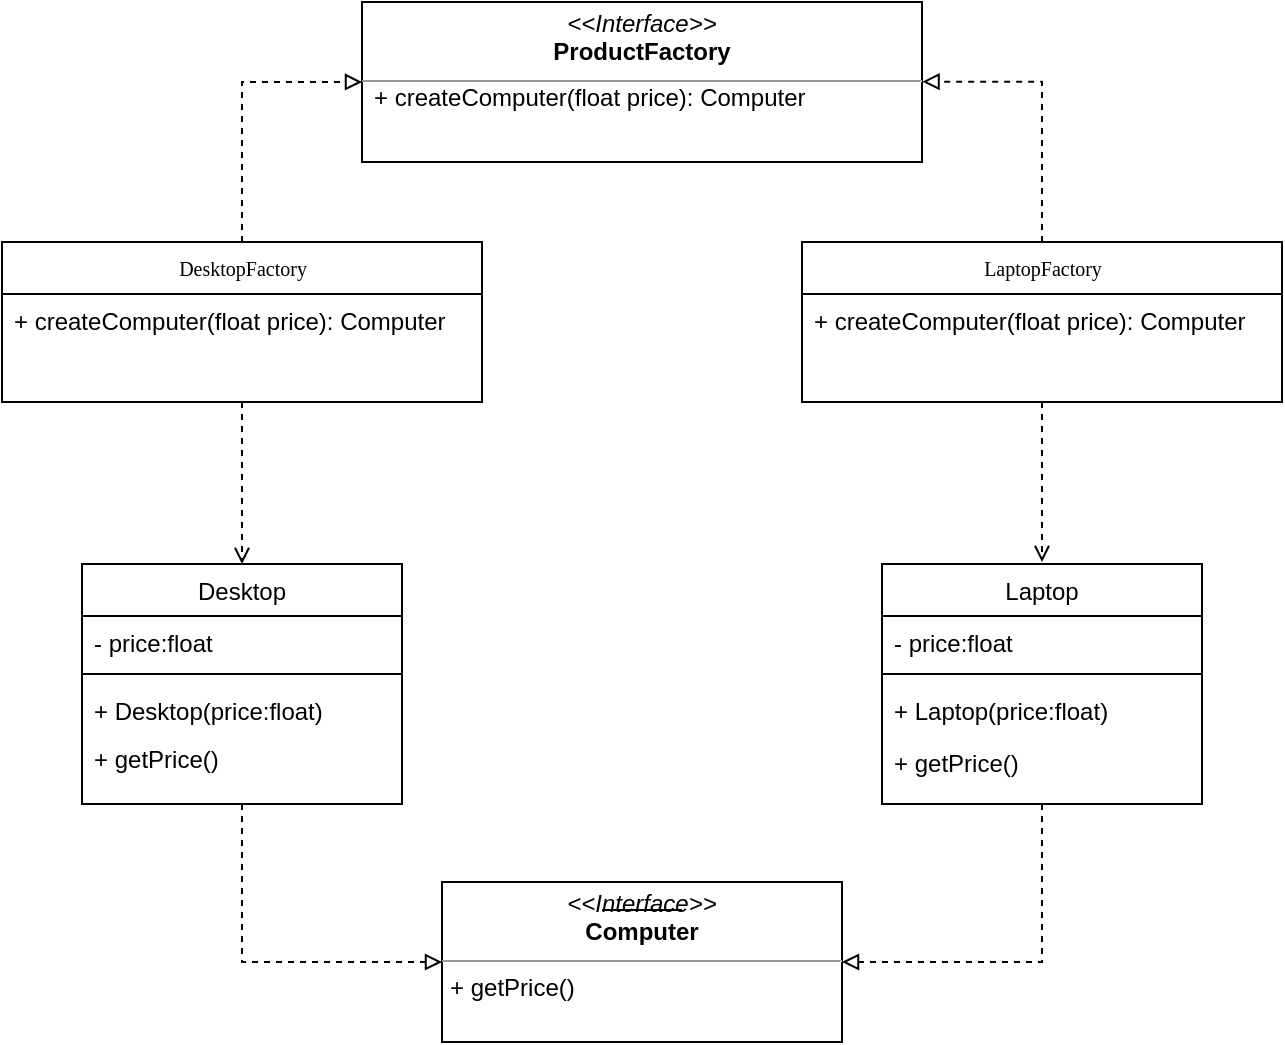 <mxfile version="15.2.9" type="device"><diagram name="Page-1" id="c4acf3e9-155e-7222-9cf6-157b1a14988f"><mxGraphModel dx="2062" dy="1140" grid="1" gridSize="10" guides="1" tooltips="1" connect="1" arrows="1" fold="1" page="1" pageScale="1" pageWidth="850" pageHeight="1100" background="none" math="0" shadow="0"><root><mxCell id="0"/><mxCell id="1" parent="0"/><mxCell id="4iIHXI0B6uGTD-0452FK-46" style="edgeStyle=orthogonalEdgeStyle;rounded=0;orthogonalLoop=1;jettySize=auto;html=1;endArrow=open;endFill=0;dashed=1;" parent="1" source="17acba5748e5396b-20" target="4iIHXI0B6uGTD-0452FK-38" edge="1"><mxGeometry relative="1" as="geometry"/></mxCell><mxCell id="4iIHXI0B6uGTD-0452FK-47" style="edgeStyle=orthogonalEdgeStyle;rounded=0;orthogonalLoop=1;jettySize=auto;html=1;entryX=0;entryY=0.269;entryDx=0;entryDy=0;entryPerimeter=0;dashed=1;endArrow=block;endFill=0;" parent="1" source="17acba5748e5396b-20" target="4iIHXI0B6uGTD-0452FK-6" edge="1"><mxGeometry relative="1" as="geometry"/></mxCell><mxCell id="17acba5748e5396b-20" value="DesktopFactory" style="swimlane;html=1;fontStyle=0;childLayout=stackLayout;horizontal=1;startSize=26;fillColor=none;horizontalStack=0;resizeParent=1;resizeLast=0;collapsible=1;marginBottom=0;swimlaneFillColor=#ffffff;rounded=0;shadow=0;comic=0;labelBackgroundColor=none;strokeWidth=1;fontFamily=Verdana;fontSize=10;align=center;" parent="1" vertex="1"><mxGeometry x="100" y="240" width="240" height="80" as="geometry"/></mxCell><mxCell id="17acba5748e5396b-21" value="+ createComputer(float price): Computer" style="text;html=1;strokeColor=none;fillColor=none;align=left;verticalAlign=top;spacingLeft=4;spacingRight=4;whiteSpace=wrap;overflow=hidden;rotatable=0;points=[[0,0.5],[1,0.5]];portConstraint=eastwest;" parent="17acba5748e5396b-20" vertex="1"><mxGeometry y="26" width="240" height="26" as="geometry"/></mxCell><mxCell id="4iIHXI0B6uGTD-0452FK-27" value="" style="edgeStyle=orthogonalEdgeStyle;rounded=0;orthogonalLoop=1;jettySize=auto;html=1;dashed=1;endArrow=open;endFill=0;" parent="1" source="17acba5748e5396b-30" edge="1"><mxGeometry relative="1" as="geometry"><mxPoint x="620" y="400" as="targetPoint"/></mxGeometry></mxCell><mxCell id="4iIHXI0B6uGTD-0452FK-48" style="edgeStyle=orthogonalEdgeStyle;rounded=0;orthogonalLoop=1;jettySize=auto;html=1;entryX=1.001;entryY=0.263;entryDx=0;entryDy=0;entryPerimeter=0;dashed=1;endArrow=block;endFill=0;" parent="1" source="17acba5748e5396b-30" target="4iIHXI0B6uGTD-0452FK-6" edge="1"><mxGeometry relative="1" as="geometry"/></mxCell><mxCell id="17acba5748e5396b-30" value="LaptopFactory" style="swimlane;html=1;fontStyle=0;childLayout=stackLayout;horizontal=1;startSize=26;fillColor=none;horizontalStack=0;resizeParent=1;resizeLast=0;collapsible=1;marginBottom=0;swimlaneFillColor=#ffffff;rounded=0;shadow=0;comic=0;labelBackgroundColor=none;strokeWidth=1;fontFamily=Verdana;fontSize=10;align=center;" parent="1" vertex="1"><mxGeometry x="500" y="240" width="240" height="80" as="geometry"/></mxCell><mxCell id="17acba5748e5396b-31" value="+ createComputer(float price): Computer" style="text;html=1;strokeColor=none;fillColor=none;align=left;verticalAlign=top;spacingLeft=4;spacingRight=4;whiteSpace=wrap;overflow=hidden;rotatable=0;points=[[0,0.5],[1,0.5]];portConstraint=eastwest;" parent="17acba5748e5396b-30" vertex="1"><mxGeometry y="26" width="240" height="26" as="geometry"/></mxCell><mxCell id="4iIHXI0B6uGTD-0452FK-7" value="" style="group" parent="1" vertex="1" connectable="0"><mxGeometry x="320" y="120" width="240" height="80" as="geometry"/></mxCell><mxCell id="5d2195bd80daf111-18" value="&lt;p style=&quot;margin: 0px ; margin-top: 4px ; text-align: center&quot;&gt;&lt;i&gt;&amp;lt;&amp;lt;Interface&amp;gt;&amp;gt;&lt;/i&gt;&lt;br&gt;&lt;b&gt;ProductFactory&lt;/b&gt;&lt;/p&gt;&lt;hr size=&quot;1&quot;&gt;&lt;p style=&quot;margin: 0px ; margin-left: 4px&quot;&gt;&lt;span style=&quot;white-space: pre&quot;&gt;&lt;/span&gt;&lt;span style=&quot;white-space: pre&quot;&gt;&lt;/span&gt;&lt;br&gt;&lt;/p&gt;" style="verticalAlign=top;align=left;overflow=fill;fontSize=12;fontFamily=Helvetica;html=1;rounded=0;shadow=0;comic=0;labelBackgroundColor=none;strokeWidth=1" parent="4iIHXI0B6uGTD-0452FK-7" vertex="1"><mxGeometry x="-40" width="280" height="80" as="geometry"/></mxCell><mxCell id="4iIHXI0B6uGTD-0452FK-6" value="+ createComputer(float price): Computer" style="text;html=1;strokeColor=none;fillColor=none;align=left;verticalAlign=top;spacingLeft=4;spacingRight=4;whiteSpace=wrap;overflow=hidden;rotatable=0;points=[[0,0.5],[1,0.5]];portConstraint=eastwest;" parent="4iIHXI0B6uGTD-0452FK-7" vertex="1"><mxGeometry x="-40" y="33.78" width="280" height="23.11" as="geometry"/></mxCell><mxCell id="4iIHXI0B6uGTD-0452FK-30" value="" style="group" parent="1" vertex="1" connectable="0"><mxGeometry x="320" y="560" width="200" height="80" as="geometry"/></mxCell><mxCell id="4iIHXI0B6uGTD-0452FK-31" value="&lt;p style=&quot;margin: 0px ; margin-top: 4px ; text-align: center&quot;&gt;&lt;i&gt;&amp;lt;&amp;lt;Interface&amp;gt;&amp;gt;&lt;/i&gt;&lt;br&gt;&lt;b&gt;Computer&lt;/b&gt;&lt;/p&gt;&lt;hr size=&quot;1&quot;&gt;&lt;p style=&quot;margin: 0px ; margin-left: 4px&quot;&gt;&lt;span style=&quot;white-space: pre&quot;&gt;&lt;/span&gt;&lt;span style=&quot;white-space: pre&quot;&gt;&lt;/span&gt;+ getPrice()&lt;br&gt;&lt;/p&gt;" style="verticalAlign=top;align=left;overflow=fill;fontSize=12;fontFamily=Helvetica;html=1;rounded=0;shadow=0;comic=0;labelBackgroundColor=none;strokeWidth=1" parent="4iIHXI0B6uGTD-0452FK-30" vertex="1"><mxGeometry width="200" height="80" as="geometry"/></mxCell><mxCell id="4iIHXI0B6uGTD-0452FK-49" style="edgeStyle=orthogonalEdgeStyle;rounded=0;orthogonalLoop=1;jettySize=auto;html=1;entryX=0;entryY=0.5;entryDx=0;entryDy=0;dashed=1;endArrow=block;endFill=0;" parent="1" source="4iIHXI0B6uGTD-0452FK-38" target="4iIHXI0B6uGTD-0452FK-31" edge="1"><mxGeometry relative="1" as="geometry"><Array as="points"><mxPoint x="220" y="600"/></Array></mxGeometry></mxCell><mxCell id="4iIHXI0B6uGTD-0452FK-38" value="Desktop" style="swimlane;fontStyle=0;align=center;verticalAlign=top;childLayout=stackLayout;horizontal=1;startSize=26;horizontalStack=0;resizeParent=1;resizeParentMax=0;resizeLast=0;collapsible=1;marginBottom=0;" parent="1" vertex="1"><mxGeometry x="140" y="401" width="160" height="120" as="geometry"/></mxCell><mxCell id="4iIHXI0B6uGTD-0452FK-39" value="- price:float" style="text;strokeColor=none;fillColor=none;align=left;verticalAlign=top;spacingLeft=4;spacingRight=4;overflow=hidden;rotatable=0;points=[[0,0.5],[1,0.5]];portConstraint=eastwest;" parent="4iIHXI0B6uGTD-0452FK-38" vertex="1"><mxGeometry y="26" width="160" height="24" as="geometry"/></mxCell><mxCell id="4iIHXI0B6uGTD-0452FK-40" value="" style="line;strokeWidth=1;fillColor=none;align=left;verticalAlign=middle;spacingTop=-1;spacingLeft=3;spacingRight=3;rotatable=0;labelPosition=right;points=[];portConstraint=eastwest;" parent="4iIHXI0B6uGTD-0452FK-38" vertex="1"><mxGeometry y="50" width="160" height="10" as="geometry"/></mxCell><mxCell id="vZkcMCPvOeroLp3Dzbj_-2" value="+ Desktop(price:float)" style="text;strokeColor=none;fillColor=none;align=left;verticalAlign=top;spacingLeft=4;spacingRight=4;overflow=hidden;rotatable=0;points=[[0,0.5],[1,0.5]];portConstraint=eastwest;" vertex="1" parent="4iIHXI0B6uGTD-0452FK-38"><mxGeometry y="60" width="160" height="24" as="geometry"/></mxCell><mxCell id="4iIHXI0B6uGTD-0452FK-41" value="+ getPrice()" style="text;strokeColor=none;fillColor=none;align=left;verticalAlign=top;spacingLeft=4;spacingRight=4;overflow=hidden;rotatable=0;points=[[0,0.5],[1,0.5]];portConstraint=eastwest;" parent="4iIHXI0B6uGTD-0452FK-38" vertex="1"><mxGeometry y="84" width="160" height="36" as="geometry"/></mxCell><mxCell id="4iIHXI0B6uGTD-0452FK-50" style="edgeStyle=orthogonalEdgeStyle;rounded=0;orthogonalLoop=1;jettySize=auto;html=1;entryX=1;entryY=0.5;entryDx=0;entryDy=0;dashed=1;endArrow=block;endFill=0;" parent="1" source="4iIHXI0B6uGTD-0452FK-42" target="4iIHXI0B6uGTD-0452FK-31" edge="1"><mxGeometry relative="1" as="geometry"><Array as="points"><mxPoint x="620" y="600"/></Array></mxGeometry></mxCell><mxCell id="4iIHXI0B6uGTD-0452FK-42" value="Laptop" style="swimlane;fontStyle=0;align=center;verticalAlign=top;childLayout=stackLayout;horizontal=1;startSize=26;horizontalStack=0;resizeParent=1;resizeParentMax=0;resizeLast=0;collapsible=1;marginBottom=0;" parent="1" vertex="1"><mxGeometry x="540" y="401" width="160" height="120" as="geometry"/></mxCell><mxCell id="4iIHXI0B6uGTD-0452FK-43" value="- price:float" style="text;strokeColor=none;fillColor=none;align=left;verticalAlign=top;spacingLeft=4;spacingRight=4;overflow=hidden;rotatable=0;points=[[0,0.5],[1,0.5]];portConstraint=eastwest;" parent="4iIHXI0B6uGTD-0452FK-42" vertex="1"><mxGeometry y="26" width="160" height="24" as="geometry"/></mxCell><mxCell id="4iIHXI0B6uGTD-0452FK-44" value="" style="line;strokeWidth=1;fillColor=none;align=left;verticalAlign=middle;spacingTop=-1;spacingLeft=3;spacingRight=3;rotatable=0;labelPosition=right;points=[];portConstraint=eastwest;" parent="4iIHXI0B6uGTD-0452FK-42" vertex="1"><mxGeometry y="50" width="160" height="10" as="geometry"/></mxCell><mxCell id="4iIHXI0B6uGTD-0452FK-45" value="+ Laptop(price:float)" style="text;strokeColor=none;fillColor=none;align=left;verticalAlign=top;spacingLeft=4;spacingRight=4;overflow=hidden;rotatable=0;points=[[0,0.5],[1,0.5]];portConstraint=eastwest;" parent="4iIHXI0B6uGTD-0452FK-42" vertex="1"><mxGeometry y="60" width="160" height="26" as="geometry"/></mxCell><mxCell id="vZkcMCPvOeroLp3Dzbj_-3" value="+ getPrice()" style="text;strokeColor=none;fillColor=none;align=left;verticalAlign=top;spacingLeft=4;spacingRight=4;overflow=hidden;rotatable=0;points=[[0,0.5],[1,0.5]];portConstraint=eastwest;" vertex="1" parent="4iIHXI0B6uGTD-0452FK-42"><mxGeometry y="86" width="160" height="34" as="geometry"/></mxCell><mxCell id="vZkcMCPvOeroLp3Dzbj_-1" value="" style="line;strokeWidth=1;fillColor=none;align=left;verticalAlign=middle;spacingTop=-1;spacingLeft=3;spacingRight=3;rotatable=0;labelPosition=right;points=[];portConstraint=eastwest;" vertex="1" parent="1"><mxGeometry x="400" y="570" width="40" height="8" as="geometry"/></mxCell></root></mxGraphModel></diagram></mxfile>